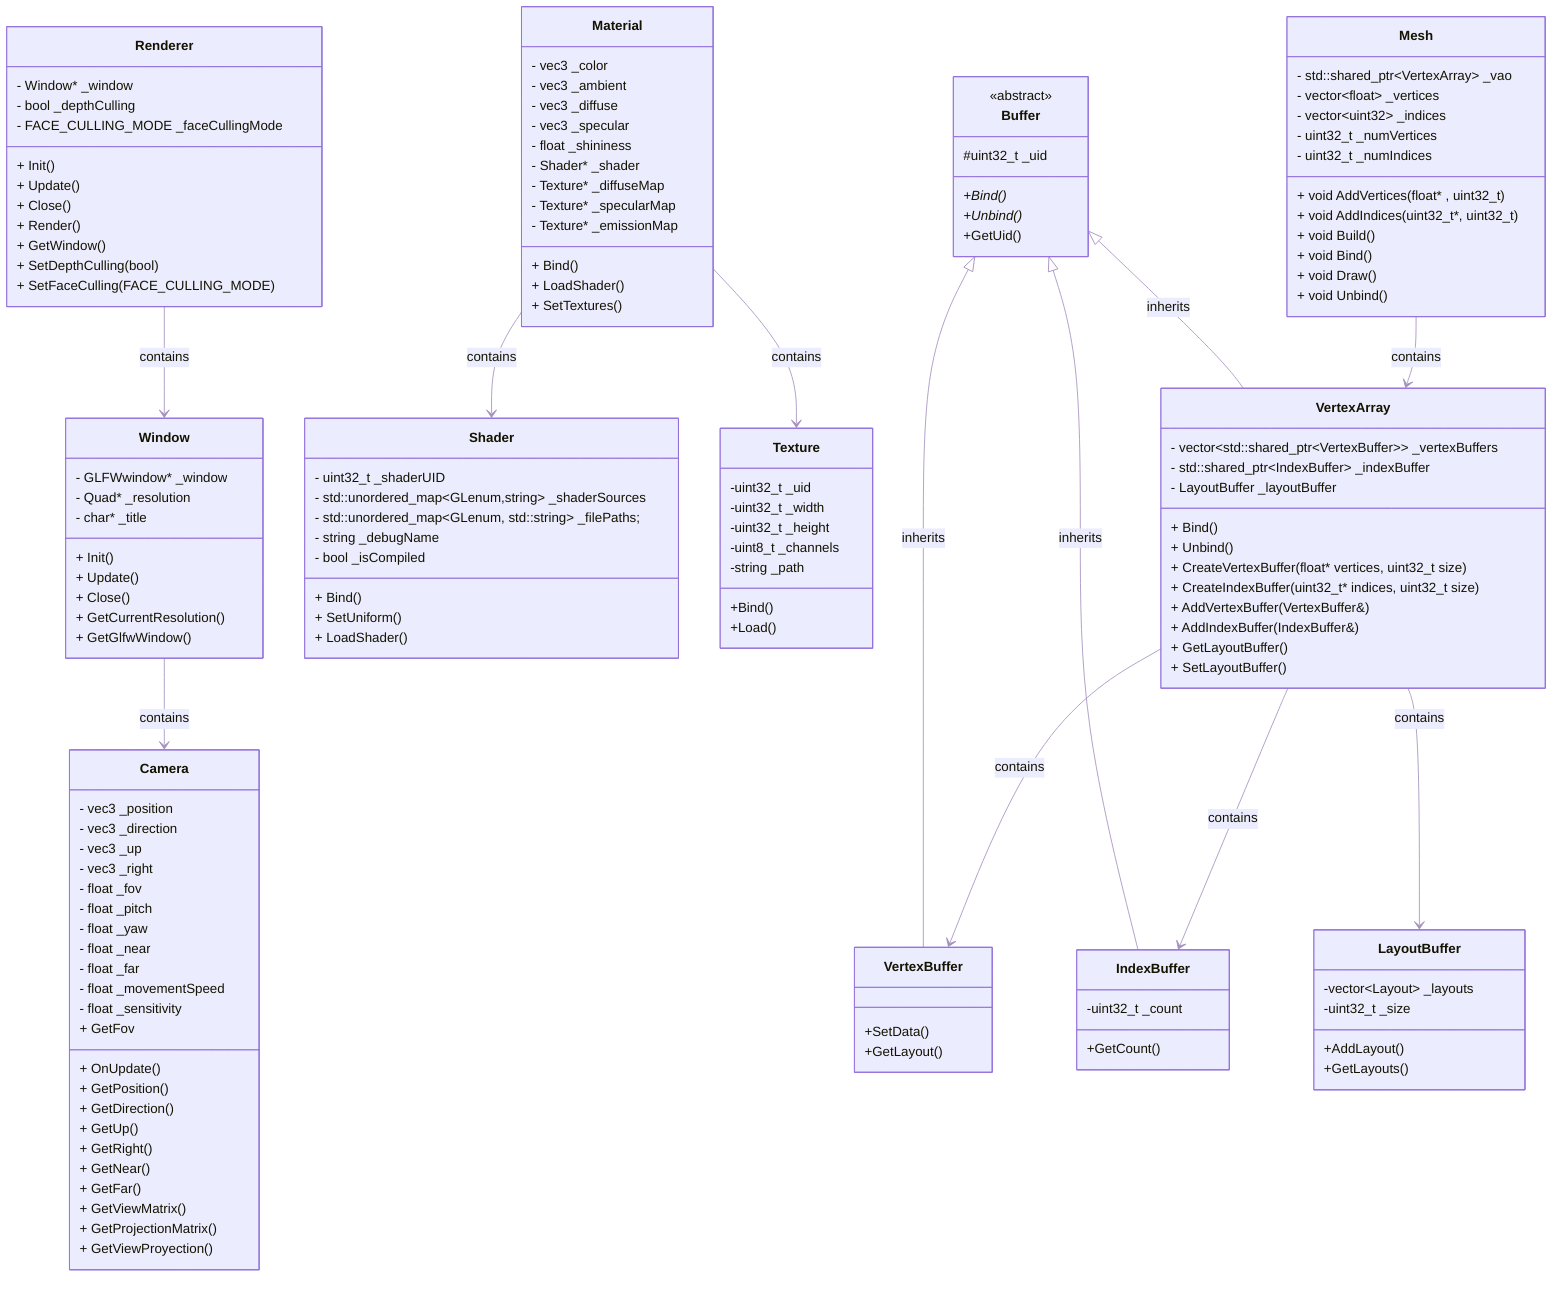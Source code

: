 ---
config:
  theme: mc
---

%%{
  init: {
    'theme': '%%base%%',
    'themeVariables': {
      'primaryColor': '#6606d6',
      'primaryTextColor': '#fff',
      'primaryBorderColor': '#7C0000',
      'lineColor': '#a591bf',
      'secondaryColor': '#a6a0ad',
      'tertiaryColor': '#fff'
    }
  }
}%%

classDiagram
    direction TB
    class Renderer {
        - Window* _window
        - bool _depthCulling
        - FACE_CULLING_MODE _faceCullingMode
        + Init()
        + Update()
        + Close()
        + Render()
        + GetWindow()
        + SetDepthCulling(bool)
        + SetFaceCulling(FACE_CULLING_MODE)
    }
    class Window {
        - GLFWwindow* _window
        - Quad* _resolution
        - char* _title
        + Init()
        + Update()
        + Close()
        + GetCurrentResolution()
        + GetGlfwWindow()
    }
    class Camera {
        - vec3 _position
        - vec3 _direction
        - vec3 _up
        - vec3 _right
        - float _fov
        - float _pitch
        - float _yaw
        - float _near
        - float _far
        - float _movementSpeed
        - float _sensitivity
        + OnUpdate()
        + GetPosition()
        + GetDirection()
        + GetUp()
        + GetRight()
        + GetNear()
        + GetFar()
        + GetFov
        + GetViewMatrix()
        + GetProjectionMatrix()
        + GetViewProyection()
    }
    class Material {
        - vec3 _color
        - vec3 _ambient
        - vec3 _diffuse
        - vec3 _specular
        - float _shininess
        - Shader* _shader
        - Texture* _diffuseMap
        - Texture* _specularMap
        - Texture* _emissionMap
        + Bind()
        + LoadShader()
        + SetTextures()
    }
    class Mesh {
        - std::shared_ptr~VertexArray~ _vao
        - vector~float~ _vertices
        - vector~uint32~ _indices
        - uint32_t _numVertices
        - uint32_t _numIndices
        + void AddVertices(float* , uint32_t )
        + void AddIndices(uint32_t*, uint32_t )
        + void Build()
        + void Bind()
        + void Draw()
        + void Unbind()
    }
    class Shader {
        - uint32_t _shaderUID
        - std::unordered_map~GLenum,string~ _shaderSources
        - std::unordered_map~GLenum, std::string~ _filePaths;
        - string _debugName
        - bool _isCompiled
        + Bind()
        + SetUniform()
        + LoadShader()
    }
    class Texture {
        -uint32_t _uid
        -uint32_t _width
        -uint32_t _height
        -uint8_t _channels
        -string _path
        +Bind()
        +Load()
    }
    class VertexArray {
        - vector~std::shared_ptr~VertexBuffer~~ _vertexBuffers
        - std::shared_ptr~IndexBuffer~ _indexBuffer
        - LayoutBuffer _layoutBuffer

        + Bind()
        + Unbind()
        + CreateVertexBuffer(float* vertices, uint32_t size)
        + CreateIndexBuffer(uint32_t* indices, uint32_t size)
        + AddVertexBuffer(VertexBuffer&)
        + AddIndexBuffer(IndexBuffer&)
        + GetLayoutBuffer()
        + SetLayoutBuffer()
    }
    class Buffer {
        #uint32_t _uid

        +Bind()*
        +Unbind()*
        +GetUid()
    }
    class VertexBuffer {
        +SetData()
        +GetLayout()
    }
    class IndexBuffer {
        -uint32_t _count
        +GetCount()
    }
    class LayoutBuffer {
        -vector~Layout~ _layouts
        -uint32_t _size
        +AddLayout()
        +GetLayouts()
    }

    <<abstract>> Buffer

    Renderer --> Window : contains
    Window --> Camera : contains
    Material --> Shader : contains
    Material --> Texture : contains
    Mesh --> VertexArray : contains
    VertexArray --> VertexBuffer : contains
    VertexArray --> IndexBuffer : contains
    VertexArray --> LayoutBuffer : contains
    Buffer <|-- VertexBuffer : inherits
    Buffer <|-- IndexBuffer : inherits
    Buffer <|-- VertexArray : inherits